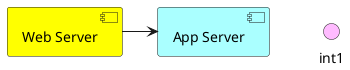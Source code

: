 @startuml
component [Web Server] #Yellow
component [App Server] #AAFFFF
interface int1 #FFBBFF

[Web Server] -> [App Server]
@enduml